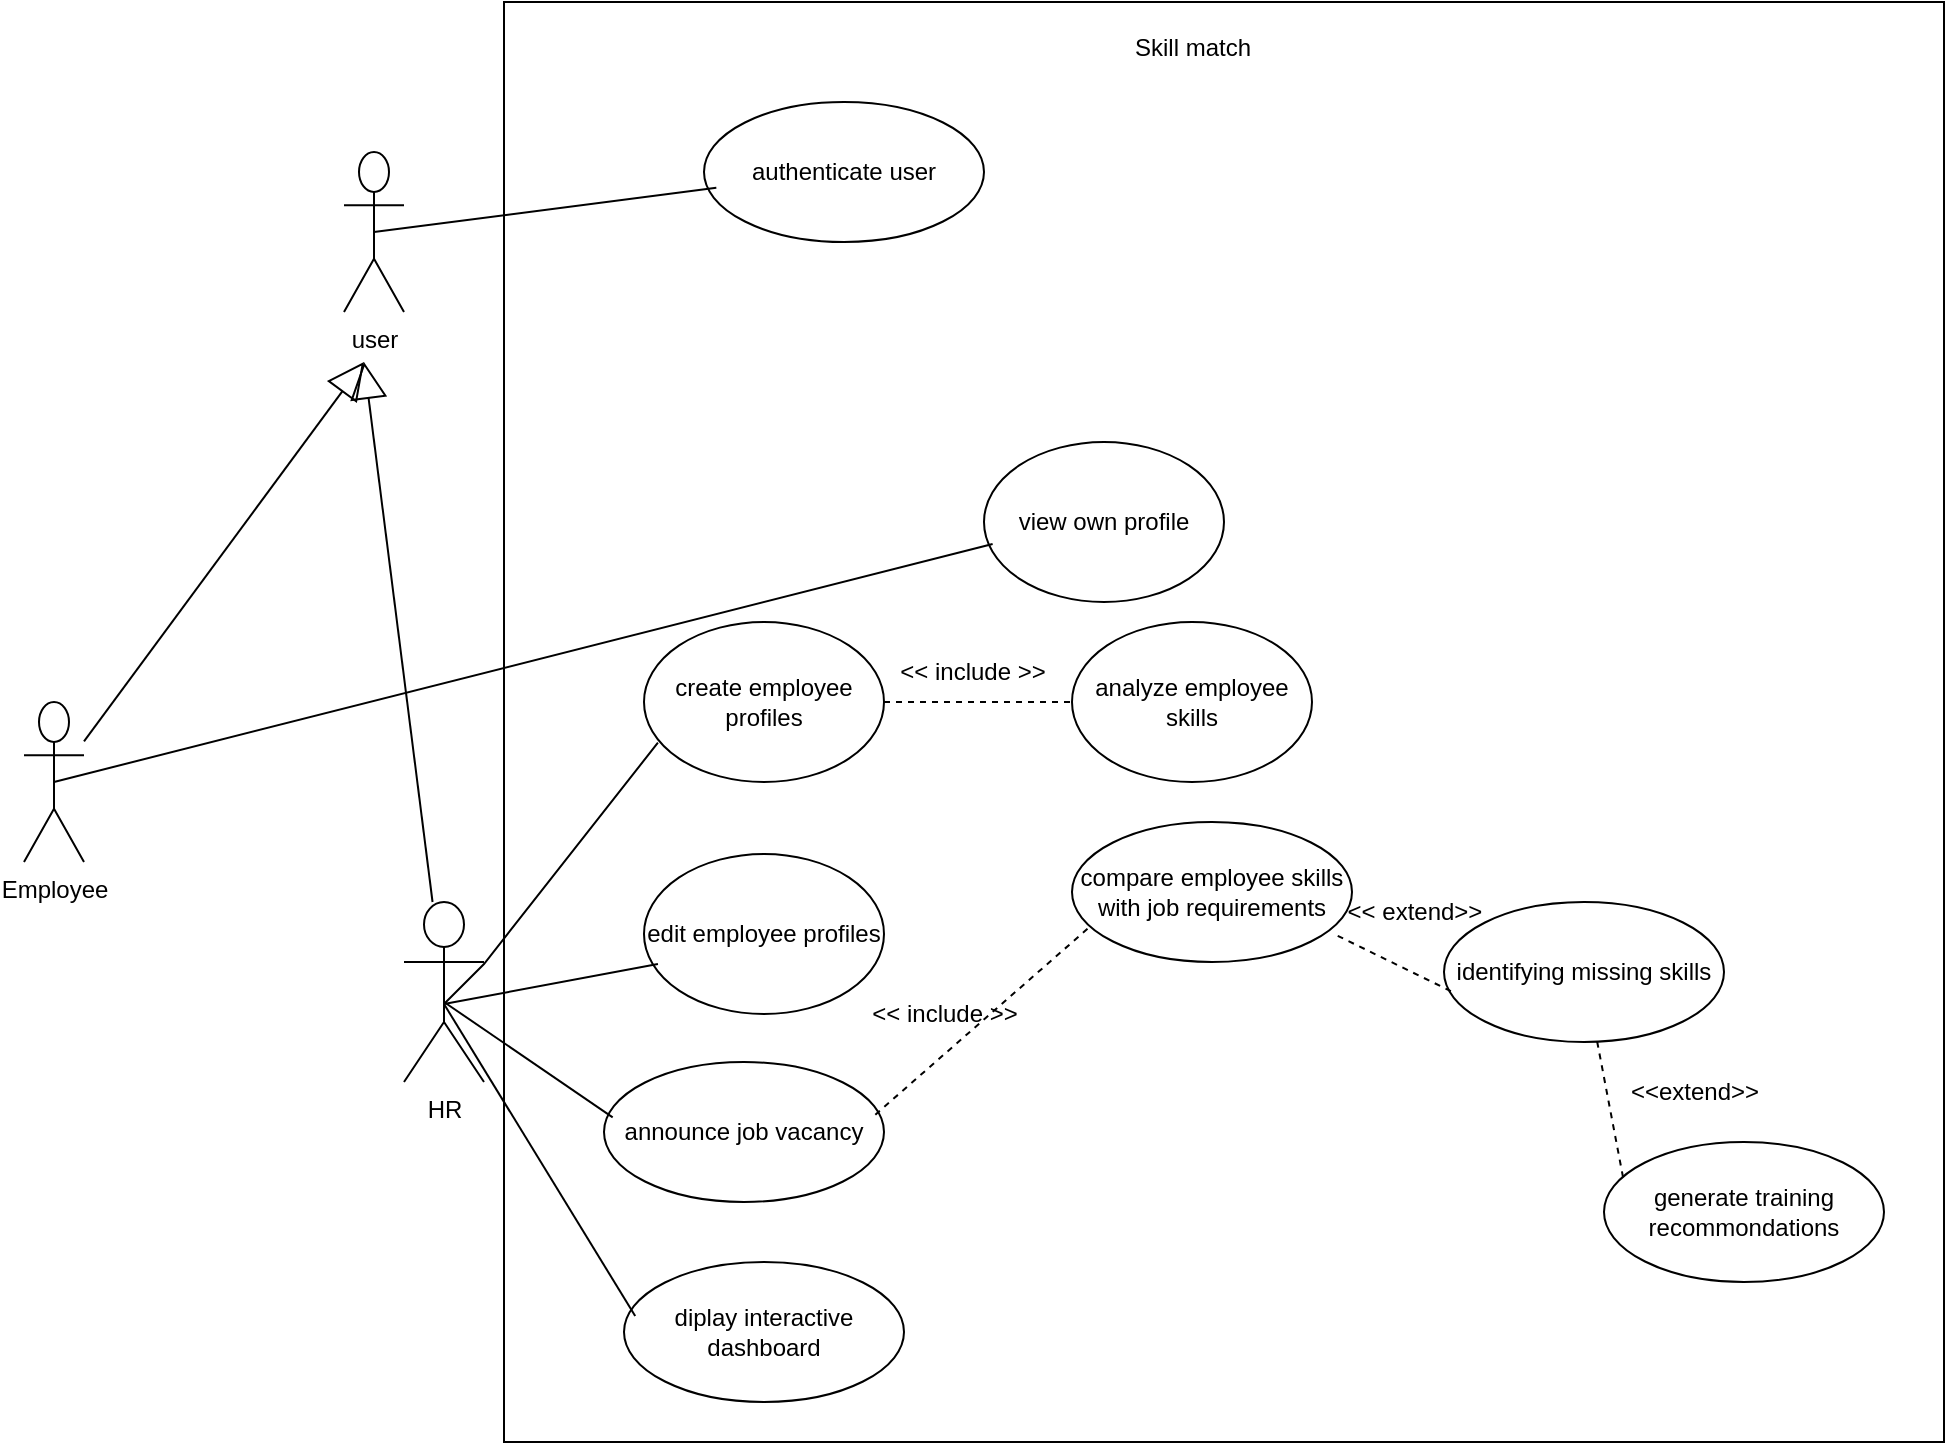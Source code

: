 <mxfile version="26.0.16">
  <diagram name="Page-1" id="bNl4_I2lK2GSQdaHhGYz">
    <mxGraphModel dx="2263" dy="1936" grid="1" gridSize="10" guides="1" tooltips="1" connect="1" arrows="1" fold="1" page="1" pageScale="1" pageWidth="827" pageHeight="1169" math="0" shadow="0">
      <root>
        <mxCell id="0" />
        <mxCell id="1" parent="0" />
        <mxCell id="GuFAkJnxW2u_bU8E2CUF-1" value="" style="whiteSpace=wrap;html=1;aspect=fixed;" parent="1" vertex="1">
          <mxGeometry x="70" y="-1090" width="720" height="720" as="geometry" />
        </mxCell>
        <mxCell id="ABilkXXKORPA1t6yWO2w-29" style="edgeStyle=orthogonalEdgeStyle;rounded=0;orthogonalLoop=1;jettySize=auto;html=1;exitX=0.5;exitY=0.5;exitDx=0;exitDy=0;exitPerimeter=0;" parent="1" source="GuFAkJnxW2u_bU8E2CUF-3" edge="1">
          <mxGeometry relative="1" as="geometry">
            <mxPoint x="40" y="-595" as="targetPoint" />
          </mxGeometry>
        </mxCell>
        <mxCell id="GuFAkJnxW2u_bU8E2CUF-3" value="HR" style="shape=umlActor;verticalLabelPosition=bottom;verticalAlign=top;html=1;outlineConnect=0;" parent="1" vertex="1">
          <mxGeometry x="20" y="-640" width="40" height="90" as="geometry" />
        </mxCell>
        <mxCell id="GuFAkJnxW2u_bU8E2CUF-4" value="Employee" style="shape=umlActor;verticalLabelPosition=bottom;verticalAlign=top;html=1;outlineConnect=0;" parent="1" vertex="1">
          <mxGeometry x="-170" y="-740" width="30" height="80" as="geometry" />
        </mxCell>
        <mxCell id="GuFAkJnxW2u_bU8E2CUF-7" value="create employee profiles" style="ellipse;whiteSpace=wrap;html=1;" parent="1" vertex="1">
          <mxGeometry x="140" y="-780" width="120" height="80" as="geometry" />
        </mxCell>
        <mxCell id="GuFAkJnxW2u_bU8E2CUF-8" value="edit employee profiles" style="ellipse;whiteSpace=wrap;html=1;" parent="1" vertex="1">
          <mxGeometry x="140" y="-664" width="120" height="80" as="geometry" />
        </mxCell>
        <mxCell id="GuFAkJnxW2u_bU8E2CUF-9" value="view own profile" style="ellipse;whiteSpace=wrap;html=1;" parent="1" vertex="1">
          <mxGeometry x="310" y="-870" width="120" height="80" as="geometry" />
        </mxCell>
        <mxCell id="GuFAkJnxW2u_bU8E2CUF-14" value="analyze employee skills" style="ellipse;whiteSpace=wrap;html=1;" parent="1" vertex="1">
          <mxGeometry x="354" y="-780" width="120" height="80" as="geometry" />
        </mxCell>
        <mxCell id="GuFAkJnxW2u_bU8E2CUF-15" value="announce job vacancy" style="ellipse;whiteSpace=wrap;html=1;" parent="1" vertex="1">
          <mxGeometry x="120" y="-560" width="140" height="70" as="geometry" />
        </mxCell>
        <mxCell id="GuFAkJnxW2u_bU8E2CUF-16" value="compare employee skills with job requirements" style="ellipse;whiteSpace=wrap;html=1;" parent="1" vertex="1">
          <mxGeometry x="354" y="-680" width="140" height="70" as="geometry" />
        </mxCell>
        <mxCell id="GuFAkJnxW2u_bU8E2CUF-17" value="identifying missing skills" style="ellipse;whiteSpace=wrap;html=1;" parent="1" vertex="1">
          <mxGeometry x="540" y="-640" width="140" height="70" as="geometry" />
        </mxCell>
        <mxCell id="GuFAkJnxW2u_bU8E2CUF-18" value="generate training recommondations" style="ellipse;whiteSpace=wrap;html=1;" parent="1" vertex="1">
          <mxGeometry x="620" y="-520" width="140" height="70" as="geometry" />
        </mxCell>
        <mxCell id="GuFAkJnxW2u_bU8E2CUF-19" value="diplay interactive dashboard" style="ellipse;whiteSpace=wrap;html=1;" parent="1" vertex="1">
          <mxGeometry x="130" y="-460" width="140" height="70" as="geometry" />
        </mxCell>
        <mxCell id="ABilkXXKORPA1t6yWO2w-2" value="authenticate user" style="ellipse;whiteSpace=wrap;html=1;" parent="1" vertex="1">
          <mxGeometry x="170" y="-1040" width="140" height="70" as="geometry" />
        </mxCell>
        <mxCell id="ABilkXXKORPA1t6yWO2w-17" value="" style="endArrow=none;html=1;rounded=0;entryX=0.058;entryY=0.754;entryDx=0;entryDy=0;entryPerimeter=0;" parent="1" target="GuFAkJnxW2u_bU8E2CUF-7" edge="1">
          <mxGeometry width="50" height="50" relative="1" as="geometry">
            <mxPoint x="40" y="-589" as="sourcePoint" />
            <mxPoint x="146.36" y="-711.68" as="targetPoint" />
            <Array as="points">
              <mxPoint x="60" y="-609" />
            </Array>
          </mxGeometry>
        </mxCell>
        <mxCell id="ABilkXXKORPA1t6yWO2w-18" value="" style="endArrow=none;html=1;rounded=0;entryX=0.058;entryY=0.688;entryDx=0;entryDy=0;entryPerimeter=0;" parent="1" target="GuFAkJnxW2u_bU8E2CUF-8" edge="1">
          <mxGeometry width="50" height="50" relative="1" as="geometry">
            <mxPoint x="40" y="-589" as="sourcePoint" />
            <mxPoint x="90" y="-639" as="targetPoint" />
          </mxGeometry>
        </mxCell>
        <mxCell id="ABilkXXKORPA1t6yWO2w-21" value="" style="endArrow=none;html=1;rounded=0;entryX=0.031;entryY=0.395;entryDx=0;entryDy=0;entryPerimeter=0;" parent="1" target="GuFAkJnxW2u_bU8E2CUF-15" edge="1">
          <mxGeometry width="50" height="50" relative="1" as="geometry">
            <mxPoint x="40" y="-590" as="sourcePoint" />
            <mxPoint x="90" y="-640" as="targetPoint" />
          </mxGeometry>
        </mxCell>
        <mxCell id="ABilkXXKORPA1t6yWO2w-22" value="" style="endArrow=none;html=1;rounded=0;entryX=0.04;entryY=0.386;entryDx=0;entryDy=0;entryPerimeter=0;" parent="1" target="GuFAkJnxW2u_bU8E2CUF-19" edge="1">
          <mxGeometry width="50" height="50" relative="1" as="geometry">
            <mxPoint x="40" y="-589" as="sourcePoint" />
            <mxPoint x="90" y="-639" as="targetPoint" />
          </mxGeometry>
        </mxCell>
        <mxCell id="ABilkXXKORPA1t6yWO2w-43" value="" style="endArrow=none;html=1;rounded=0;entryX=0.5;entryY=0.5;entryDx=0;entryDy=0;entryPerimeter=0;exitX=0.036;exitY=0.638;exitDx=0;exitDy=0;exitPerimeter=0;" parent="1" source="GuFAkJnxW2u_bU8E2CUF-9" target="GuFAkJnxW2u_bU8E2CUF-4" edge="1">
          <mxGeometry width="50" height="50" relative="1" as="geometry">
            <mxPoint x="390" y="-690" as="sourcePoint" />
            <mxPoint x="440" y="-740" as="targetPoint" />
          </mxGeometry>
        </mxCell>
        <mxCell id="ABilkXXKORPA1t6yWO2w-45" value="" style="endArrow=none;dashed=1;html=1;rounded=0;exitX=1;exitY=0.5;exitDx=0;exitDy=0;entryX=0;entryY=0.5;entryDx=0;entryDy=0;" parent="1" source="GuFAkJnxW2u_bU8E2CUF-7" target="GuFAkJnxW2u_bU8E2CUF-14" edge="1">
          <mxGeometry width="50" height="50" relative="1" as="geometry">
            <mxPoint x="390" y="-690" as="sourcePoint" />
            <mxPoint x="350" y="-740" as="targetPoint" />
          </mxGeometry>
        </mxCell>
        <mxCell id="ABilkXXKORPA1t6yWO2w-46" value="" style="endArrow=none;dashed=1;html=1;rounded=0;exitX=0.969;exitY=0.376;exitDx=0;exitDy=0;entryX=0.064;entryY=0.748;entryDx=0;entryDy=0;entryPerimeter=0;exitPerimeter=0;" parent="1" source="GuFAkJnxW2u_bU8E2CUF-15" target="GuFAkJnxW2u_bU8E2CUF-16" edge="1">
          <mxGeometry width="50" height="50" relative="1" as="geometry">
            <mxPoint x="390" y="-690" as="sourcePoint" />
            <mxPoint x="440" y="-740" as="targetPoint" />
          </mxGeometry>
        </mxCell>
        <mxCell id="ABilkXXKORPA1t6yWO2w-47" value="" style="endArrow=none;dashed=1;html=1;rounded=0;exitX=0.949;exitY=0.813;exitDx=0;exitDy=0;entryX=0.04;entryY=0.652;entryDx=0;entryDy=0;entryPerimeter=0;exitPerimeter=0;" parent="1" source="GuFAkJnxW2u_bU8E2CUF-16" target="GuFAkJnxW2u_bU8E2CUF-17" edge="1">
          <mxGeometry width="50" height="50" relative="1" as="geometry">
            <mxPoint x="360" y="-529" as="sourcePoint" />
            <mxPoint x="440" y="-740" as="targetPoint" />
          </mxGeometry>
        </mxCell>
        <mxCell id="ABilkXXKORPA1t6yWO2w-49" value="" style="endArrow=none;dashed=1;html=1;rounded=0;entryX=0.069;entryY=0.262;entryDx=0;entryDy=0;entryPerimeter=0;" parent="1" source="GuFAkJnxW2u_bU8E2CUF-17" target="GuFAkJnxW2u_bU8E2CUF-18" edge="1">
          <mxGeometry width="50" height="50" relative="1" as="geometry">
            <mxPoint x="390" y="-690" as="sourcePoint" />
            <mxPoint x="440" y="-740" as="targetPoint" />
          </mxGeometry>
        </mxCell>
        <mxCell id="ABilkXXKORPA1t6yWO2w-50" value="Skill match" style="text;html=1;align=center;verticalAlign=middle;resizable=0;points=[];autosize=1;strokeColor=none;fillColor=none;" parent="1" vertex="1">
          <mxGeometry x="374" y="-1082" width="80" height="30" as="geometry" />
        </mxCell>
        <mxCell id="ABilkXXKORPA1t6yWO2w-53" value="user" style="shape=umlActor;verticalLabelPosition=bottom;verticalAlign=top;html=1;outlineConnect=0;" parent="1" vertex="1">
          <mxGeometry x="-10" y="-1015" width="30" height="80" as="geometry" />
        </mxCell>
        <mxCell id="ABilkXXKORPA1t6yWO2w-62" value="" style="endArrow=block;endSize=16;endFill=0;html=1;rounded=0;" parent="1" source="GuFAkJnxW2u_bU8E2CUF-4" edge="1">
          <mxGeometry width="160" relative="1" as="geometry">
            <mxPoint x="130" y="-750" as="sourcePoint" />
            <mxPoint y="-910" as="targetPoint" />
          </mxGeometry>
        </mxCell>
        <mxCell id="ABilkXXKORPA1t6yWO2w-66" value="" style="endArrow=block;endSize=16;endFill=0;html=1;rounded=0;" parent="1" source="GuFAkJnxW2u_bU8E2CUF-3" edge="1">
          <mxGeometry width="160" relative="1" as="geometry">
            <mxPoint x="130" y="-750" as="sourcePoint" />
            <mxPoint y="-910" as="targetPoint" />
          </mxGeometry>
        </mxCell>
        <mxCell id="ABilkXXKORPA1t6yWO2w-67" value="&amp;lt;&amp;lt; include &amp;gt;&amp;gt;" style="text;html=1;align=center;verticalAlign=middle;resizable=0;points=[];autosize=1;strokeColor=none;fillColor=none;" parent="1" vertex="1">
          <mxGeometry x="240" y="-599" width="100" height="30" as="geometry" />
        </mxCell>
        <mxCell id="ABilkXXKORPA1t6yWO2w-68" value="&amp;lt;&amp;lt; include &amp;gt;&amp;gt;" style="text;html=1;align=center;verticalAlign=middle;resizable=0;points=[];autosize=1;strokeColor=none;fillColor=none;" parent="1" vertex="1">
          <mxGeometry x="254" y="-770" width="100" height="30" as="geometry" />
        </mxCell>
        <mxCell id="ABilkXXKORPA1t6yWO2w-71" value="&amp;lt;&amp;lt;extend&amp;gt;&amp;gt;" style="text;html=1;align=center;verticalAlign=middle;resizable=0;points=[];autosize=1;strokeColor=none;fillColor=none;" parent="1" vertex="1">
          <mxGeometry x="620" y="-560" width="90" height="30" as="geometry" />
        </mxCell>
        <mxCell id="ABilkXXKORPA1t6yWO2w-72" value="&amp;lt;&amp;lt; extend&amp;gt;&amp;gt;" style="text;html=1;align=center;verticalAlign=middle;resizable=0;points=[];autosize=1;strokeColor=none;fillColor=none;" parent="1" vertex="1">
          <mxGeometry x="480" y="-650" width="90" height="30" as="geometry" />
        </mxCell>
        <mxCell id="ABilkXXKORPA1t6yWO2w-73" value="" style="endArrow=none;html=1;rounded=0;exitX=0.5;exitY=0.5;exitDx=0;exitDy=0;exitPerimeter=0;entryX=0.044;entryY=0.612;entryDx=0;entryDy=0;entryPerimeter=0;" parent="1" source="ABilkXXKORPA1t6yWO2w-53" target="ABilkXXKORPA1t6yWO2w-2" edge="1">
          <mxGeometry width="50" height="50" relative="1" as="geometry">
            <mxPoint x="320" y="-750" as="sourcePoint" />
            <mxPoint x="370" y="-800" as="targetPoint" />
          </mxGeometry>
        </mxCell>
      </root>
    </mxGraphModel>
  </diagram>
</mxfile>
